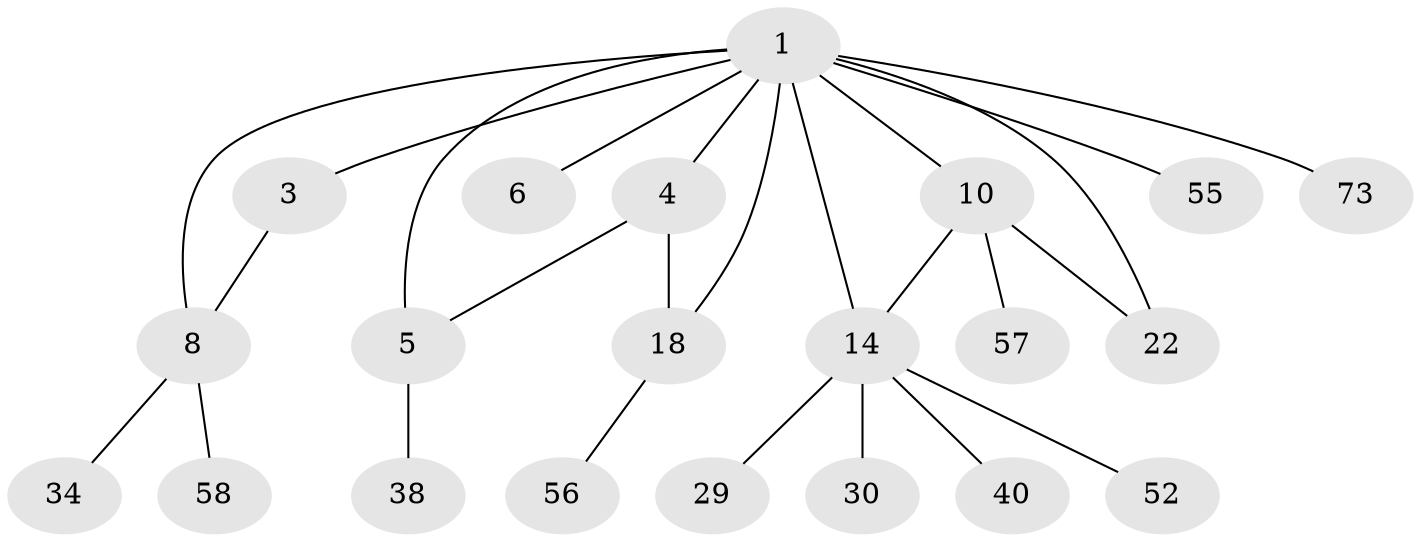 // original degree distribution, {8: 0.0136986301369863, 6: 0.0136986301369863, 4: 0.0958904109589041, 5: 0.0273972602739726, 1: 0.3972602739726027, 3: 0.136986301369863, 2: 0.3013698630136986, 9: 0.0136986301369863}
// Generated by graph-tools (version 1.1) at 2025/17/03/04/25 18:17:11]
// undirected, 21 vertices, 25 edges
graph export_dot {
graph [start="1"]
  node [color=gray90,style=filled];
  1 [super="+2+12+27+7"];
  3 [super="+69"];
  4 [super="+28"];
  5 [super="+9+19+44+53"];
  6;
  8 [super="+68+26"];
  10 [super="+48+36+11"];
  14 [super="+21+15+31+25"];
  18 [super="+20"];
  22 [super="+33"];
  29 [super="+50"];
  30 [super="+43+47"];
  34;
  38;
  40 [super="+41+46"];
  52 [super="+65"];
  55 [super="+61+67"];
  56 [super="+59"];
  57;
  58;
  73;
  1 -- 3 [weight=2];
  1 -- 4;
  1 -- 8;
  1 -- 22;
  1 -- 5;
  1 -- 6;
  1 -- 73;
  1 -- 10;
  1 -- 14 [weight=2];
  1 -- 18;
  1 -- 55;
  3 -- 8;
  4 -- 18;
  4 -- 5;
  5 -- 38;
  8 -- 34;
  8 -- 58;
  10 -- 57;
  10 -- 14;
  10 -- 22;
  14 -- 52;
  14 -- 40;
  14 -- 29;
  14 -- 30 [weight=2];
  18 -- 56;
}
